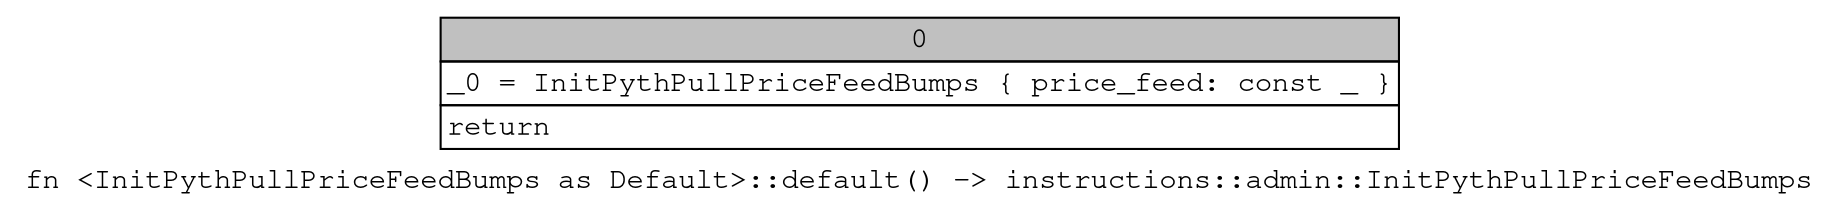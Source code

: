 digraph Mir_0_7942 {
    graph [fontname="Courier, monospace"];
    node [fontname="Courier, monospace"];
    edge [fontname="Courier, monospace"];
    label=<fn &lt;InitPythPullPriceFeedBumps as Default&gt;::default() -&gt; instructions::admin::InitPythPullPriceFeedBumps<br align="left"/>>;
    bb0__0_7942 [shape="none", label=<<table border="0" cellborder="1" cellspacing="0"><tr><td bgcolor="gray" align="center" colspan="1">0</td></tr><tr><td align="left" balign="left">_0 = InitPythPullPriceFeedBumps { price_feed: const _ }<br/></td></tr><tr><td align="left">return</td></tr></table>>];
}
